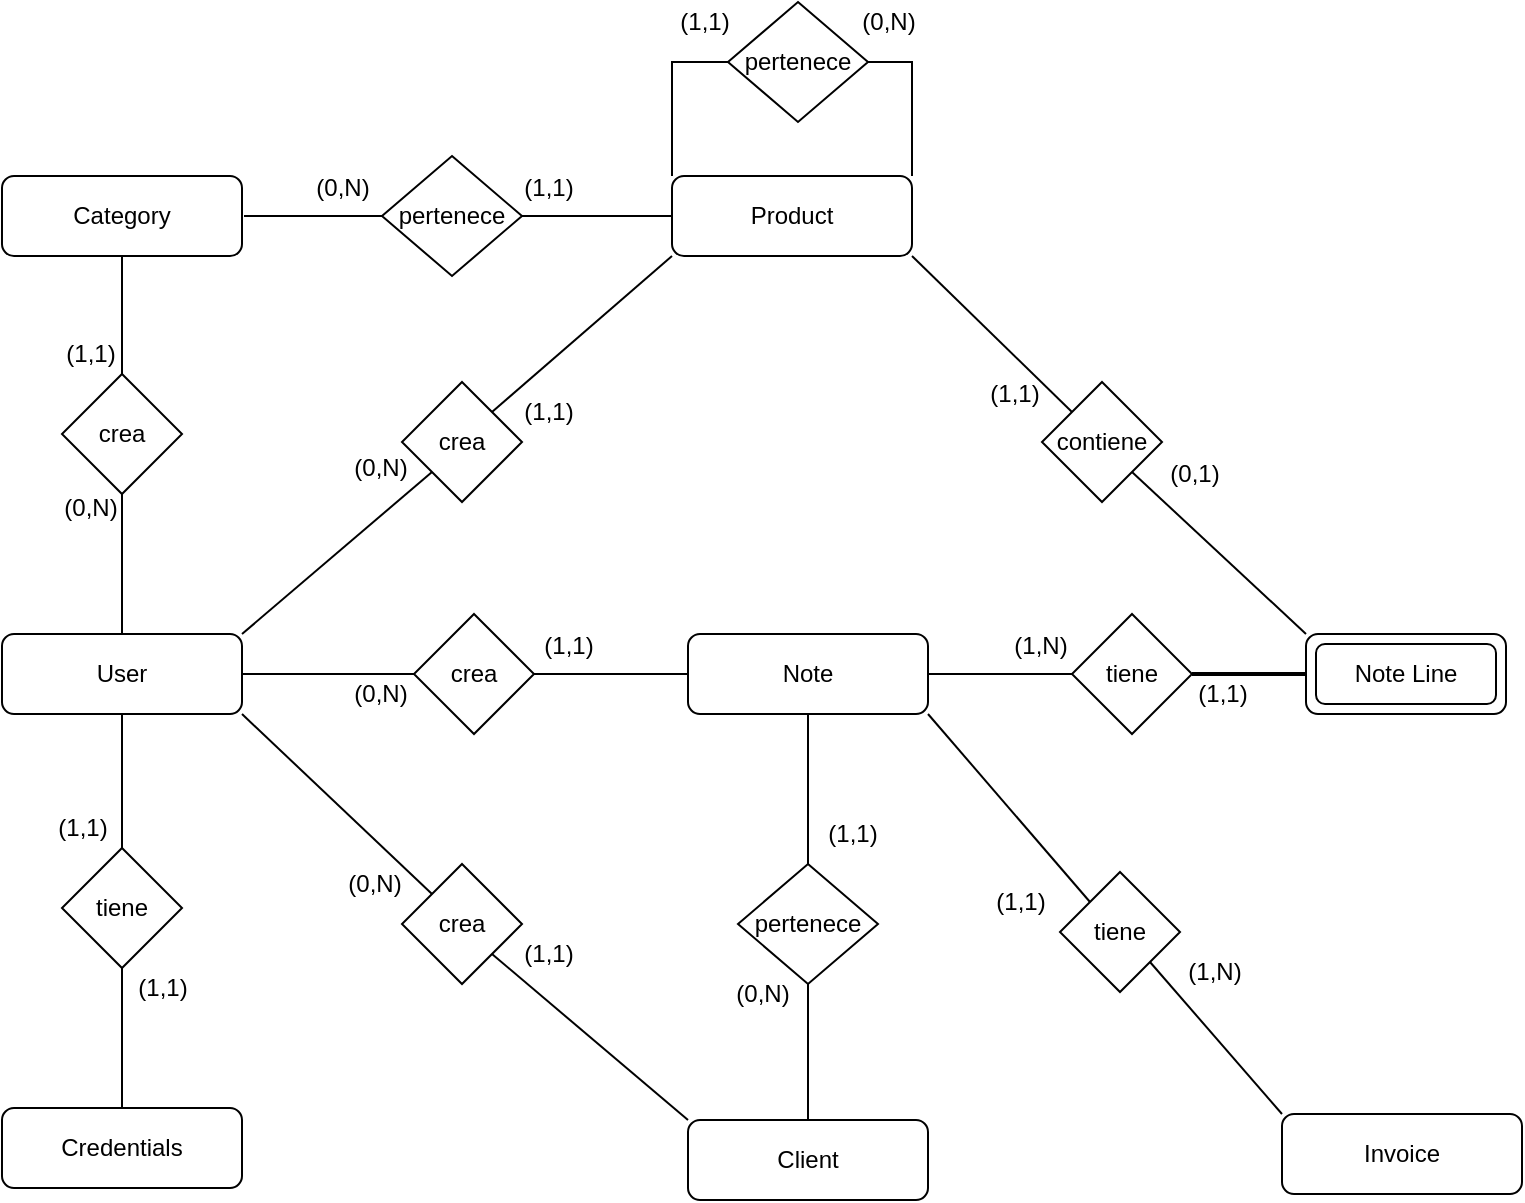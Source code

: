 <mxfile version="12.4.2" type="device" pages="1"><diagram id="lvS17z68HjxDDHRLPLRb" name="Página-1"><mxGraphModel dx="946" dy="1552" grid="0" gridSize="10" guides="1" tooltips="1" connect="1" arrows="1" fold="1" page="1" pageScale="1" pageWidth="1169" pageHeight="827" math="0" shadow="0"><root><mxCell id="0"/><mxCell id="1" parent="0"/><mxCell id="URygbGzrcfz81gTZQ9Rd-13" style="edgeStyle=none;rounded=0;orthogonalLoop=1;jettySize=auto;html=1;exitX=0.5;exitY=0;exitDx=0;exitDy=0;entryX=0.5;entryY=1;entryDx=0;entryDy=0;endArrow=none;endFill=0;" parent="1" source="URygbGzrcfz81gTZQ9Rd-1" target="URygbGzrcfz81gTZQ9Rd-10" edge="1"><mxGeometry relative="1" as="geometry"/></mxCell><mxCell id="URygbGzrcfz81gTZQ9Rd-1" value="Credentials" style="rounded=1;whiteSpace=wrap;html=1;" parent="1" vertex="1"><mxGeometry x="120" y="517" width="120" height="40" as="geometry"/></mxCell><mxCell id="URygbGzrcfz81gTZQ9Rd-22" style="edgeStyle=none;rounded=0;orthogonalLoop=1;jettySize=auto;html=1;exitX=1;exitY=0.5;exitDx=0;exitDy=0;entryX=0;entryY=0.5;entryDx=0;entryDy=0;endArrow=none;endFill=0;" parent="1" source="URygbGzrcfz81gTZQ9Rd-2" target="URygbGzrcfz81gTZQ9Rd-21" edge="1"><mxGeometry relative="1" as="geometry"/></mxCell><mxCell id="URygbGzrcfz81gTZQ9Rd-2" value="User" style="rounded=1;whiteSpace=wrap;html=1;" parent="1" vertex="1"><mxGeometry x="120" y="280" width="120" height="40" as="geometry"/></mxCell><mxCell id="URygbGzrcfz81gTZQ9Rd-37" style="edgeStyle=none;rounded=0;orthogonalLoop=1;jettySize=auto;html=1;exitX=1;exitY=0.5;exitDx=0;exitDy=0;entryX=0;entryY=0.5;entryDx=0;entryDy=0;endArrow=none;endFill=0;" parent="1" source="URygbGzrcfz81gTZQ9Rd-3" target="URygbGzrcfz81gTZQ9Rd-36" edge="1"><mxGeometry relative="1" as="geometry"/></mxCell><mxCell id="OZj-sqrpwGuW4iX8PO1a-15" style="edgeStyle=orthogonalEdgeStyle;rounded=0;orthogonalLoop=1;jettySize=auto;html=1;exitX=0;exitY=0;exitDx=0;exitDy=0;entryX=0;entryY=0.5;entryDx=0;entryDy=0;endArrow=none;endFill=0;" parent="1" source="URygbGzrcfz81gTZQ9Rd-3" target="OZj-sqrpwGuW4iX8PO1a-14" edge="1"><mxGeometry relative="1" as="geometry"><Array as="points"><mxPoint x="455" y="-6"/></Array></mxGeometry></mxCell><mxCell id="URygbGzrcfz81gTZQ9Rd-3" value="Product" style="rounded=1;whiteSpace=wrap;html=1;" parent="1" vertex="1"><mxGeometry x="455" y="51" width="120" height="40" as="geometry"/></mxCell><mxCell id="URygbGzrcfz81gTZQ9Rd-31" style="edgeStyle=none;rounded=0;orthogonalLoop=1;jettySize=auto;html=1;exitX=1;exitY=1;exitDx=0;exitDy=0;entryX=0;entryY=0;entryDx=0;entryDy=0;endArrow=none;endFill=0;" parent="1" source="URygbGzrcfz81gTZQ9Rd-4" target="URygbGzrcfz81gTZQ9Rd-30" edge="1"><mxGeometry relative="1" as="geometry"/></mxCell><mxCell id="URygbGzrcfz81gTZQ9Rd-4" value="Note" style="rounded=1;whiteSpace=wrap;html=1;" parent="1" vertex="1"><mxGeometry x="463" y="280" width="120" height="40" as="geometry"/></mxCell><mxCell id="URygbGzrcfz81gTZQ9Rd-28" style="edgeStyle=none;rounded=0;orthogonalLoop=1;jettySize=auto;html=1;exitX=0.5;exitY=0;exitDx=0;exitDy=0;entryX=0.5;entryY=1;entryDx=0;entryDy=0;endArrow=none;endFill=0;" parent="1" source="URygbGzrcfz81gTZQ9Rd-5" target="URygbGzrcfz81gTZQ9Rd-27" edge="1"><mxGeometry relative="1" as="geometry"/></mxCell><mxCell id="URygbGzrcfz81gTZQ9Rd-5" value="Client" style="rounded=1;whiteSpace=wrap;html=1;" parent="1" vertex="1"><mxGeometry x="463" y="523" width="120" height="40" as="geometry"/></mxCell><mxCell id="OZj-sqrpwGuW4iX8PO1a-9" style="edgeStyle=orthogonalEdgeStyle;rounded=0;orthogonalLoop=1;jettySize=auto;html=1;exitX=0.5;exitY=1;exitDx=0;exitDy=0;entryX=0.5;entryY=0;entryDx=0;entryDy=0;endArrow=none;endFill=0;" parent="1" source="URygbGzrcfz81gTZQ9Rd-6" target="OZj-sqrpwGuW4iX8PO1a-8" edge="1"><mxGeometry relative="1" as="geometry"/></mxCell><mxCell id="URygbGzrcfz81gTZQ9Rd-6" value="Category" style="rounded=1;whiteSpace=wrap;html=1;" parent="1" vertex="1"><mxGeometry x="120" y="51" width="120" height="40" as="geometry"/></mxCell><mxCell id="URygbGzrcfz81gTZQ9Rd-7" value="Invoice" style="rounded=1;whiteSpace=wrap;html=1;" parent="1" vertex="1"><mxGeometry x="760" y="520" width="120" height="40" as="geometry"/></mxCell><mxCell id="URygbGzrcfz81gTZQ9Rd-14" style="edgeStyle=none;rounded=0;orthogonalLoop=1;jettySize=auto;html=1;exitX=0.5;exitY=0;exitDx=0;exitDy=0;entryX=0.5;entryY=1;entryDx=0;entryDy=0;endArrow=none;endFill=0;" parent="1" source="URygbGzrcfz81gTZQ9Rd-10" target="URygbGzrcfz81gTZQ9Rd-2" edge="1"><mxGeometry relative="1" as="geometry"/></mxCell><mxCell id="URygbGzrcfz81gTZQ9Rd-10" value="tiene" style="shape=rhombus;perimeter=rhombusPerimeter;whiteSpace=wrap;html=1;align=center;" parent="1" vertex="1"><mxGeometry x="150" y="387" width="60" height="60" as="geometry"/></mxCell><mxCell id="URygbGzrcfz81gTZQ9Rd-15" style="edgeStyle=none;rounded=0;orthogonalLoop=1;jettySize=auto;html=1;exitX=1;exitY=1;exitDx=0;exitDy=0;entryX=0;entryY=0;entryDx=0;entryDy=0;endArrow=none;endFill=0;" parent="1" source="URygbGzrcfz81gTZQ9Rd-2" target="URygbGzrcfz81gTZQ9Rd-17" edge="1"><mxGeometry relative="1" as="geometry"><mxPoint x="180" y="320" as="sourcePoint"/></mxGeometry></mxCell><mxCell id="URygbGzrcfz81gTZQ9Rd-16" style="edgeStyle=none;rounded=0;orthogonalLoop=1;jettySize=auto;html=1;exitX=1;exitY=1;exitDx=0;exitDy=0;entryX=0;entryY=0;entryDx=0;entryDy=0;endArrow=none;endFill=0;" parent="1" source="URygbGzrcfz81gTZQ9Rd-17" target="URygbGzrcfz81gTZQ9Rd-5" edge="1"><mxGeometry relative="1" as="geometry"><mxPoint x="180" y="520" as="targetPoint"/></mxGeometry></mxCell><mxCell id="URygbGzrcfz81gTZQ9Rd-17" value="crea" style="shape=rhombus;perimeter=rhombusPerimeter;whiteSpace=wrap;html=1;align=center;" parent="1" vertex="1"><mxGeometry x="320" y="395" width="60" height="60" as="geometry"/></mxCell><mxCell id="URygbGzrcfz81gTZQ9Rd-19" style="edgeStyle=none;rounded=0;orthogonalLoop=1;jettySize=auto;html=1;exitX=0;exitY=1;exitDx=0;exitDy=0;entryX=1;entryY=0;entryDx=0;entryDy=0;endArrow=none;endFill=0;" parent="1" source="URygbGzrcfz81gTZQ9Rd-18" target="URygbGzrcfz81gTZQ9Rd-2" edge="1"><mxGeometry relative="1" as="geometry"/></mxCell><mxCell id="URygbGzrcfz81gTZQ9Rd-20" style="edgeStyle=none;rounded=0;orthogonalLoop=1;jettySize=auto;html=1;exitX=1;exitY=0;exitDx=0;exitDy=0;entryX=0;entryY=1;entryDx=0;entryDy=0;endArrow=none;endFill=0;" parent="1" source="URygbGzrcfz81gTZQ9Rd-18" target="URygbGzrcfz81gTZQ9Rd-3" edge="1"><mxGeometry relative="1" as="geometry"/></mxCell><mxCell id="URygbGzrcfz81gTZQ9Rd-18" value="crea" style="shape=rhombus;perimeter=rhombusPerimeter;whiteSpace=wrap;html=1;align=center;" parent="1" vertex="1"><mxGeometry x="320" y="154" width="60" height="60" as="geometry"/></mxCell><mxCell id="URygbGzrcfz81gTZQ9Rd-23" style="edgeStyle=none;rounded=0;orthogonalLoop=1;jettySize=auto;html=1;exitX=1;exitY=0.5;exitDx=0;exitDy=0;entryX=0;entryY=0.5;entryDx=0;entryDy=0;endArrow=none;endFill=0;" parent="1" source="URygbGzrcfz81gTZQ9Rd-21" target="URygbGzrcfz81gTZQ9Rd-4" edge="1"><mxGeometry relative="1" as="geometry"/></mxCell><mxCell id="URygbGzrcfz81gTZQ9Rd-21" value="crea" style="shape=rhombus;perimeter=rhombusPerimeter;whiteSpace=wrap;html=1;align=center;" parent="1" vertex="1"><mxGeometry x="326" y="270" width="60" height="60" as="geometry"/></mxCell><mxCell id="URygbGzrcfz81gTZQ9Rd-25" style="edgeStyle=none;rounded=0;orthogonalLoop=1;jettySize=auto;html=1;exitX=1;exitY=0.5;exitDx=0;exitDy=0;endArrow=none;endFill=0;entryX=0;entryY=0.5;entryDx=0;entryDy=0;strokeWidth=2;" parent="1" source="URygbGzrcfz81gTZQ9Rd-24" edge="1"><mxGeometry relative="1" as="geometry"><mxPoint x="772" y="300" as="targetPoint"/></mxGeometry></mxCell><mxCell id="URygbGzrcfz81gTZQ9Rd-26" style="edgeStyle=none;rounded=0;orthogonalLoop=1;jettySize=auto;html=1;exitX=0;exitY=0.5;exitDx=0;exitDy=0;endArrow=none;endFill=0;entryX=1;entryY=0.5;entryDx=0;entryDy=0;" parent="1" source="URygbGzrcfz81gTZQ9Rd-24" target="URygbGzrcfz81gTZQ9Rd-4" edge="1"><mxGeometry relative="1" as="geometry"><mxPoint x="583" y="309" as="targetPoint"/></mxGeometry></mxCell><mxCell id="URygbGzrcfz81gTZQ9Rd-24" value="tiene" style="shape=rhombus;perimeter=rhombusPerimeter;whiteSpace=wrap;html=1;align=center;" parent="1" vertex="1"><mxGeometry x="655" y="270" width="60" height="60" as="geometry"/></mxCell><mxCell id="URygbGzrcfz81gTZQ9Rd-29" style="edgeStyle=none;rounded=0;orthogonalLoop=1;jettySize=auto;html=1;exitX=0.5;exitY=0;exitDx=0;exitDy=0;entryX=0.5;entryY=1;entryDx=0;entryDy=0;endArrow=none;endFill=0;" parent="1" source="URygbGzrcfz81gTZQ9Rd-27" target="URygbGzrcfz81gTZQ9Rd-4" edge="1"><mxGeometry relative="1" as="geometry"/></mxCell><mxCell id="URygbGzrcfz81gTZQ9Rd-27" value="pertenece" style="shape=rhombus;perimeter=rhombusPerimeter;whiteSpace=wrap;html=1;align=center;" parent="1" vertex="1"><mxGeometry x="488" y="395" width="70" height="60" as="geometry"/></mxCell><mxCell id="URygbGzrcfz81gTZQ9Rd-32" style="edgeStyle=none;rounded=0;orthogonalLoop=1;jettySize=auto;html=1;exitX=1;exitY=1;exitDx=0;exitDy=0;entryX=0;entryY=0;entryDx=0;entryDy=0;endArrow=none;endFill=0;" parent="1" source="URygbGzrcfz81gTZQ9Rd-30" target="URygbGzrcfz81gTZQ9Rd-7" edge="1"><mxGeometry relative="1" as="geometry"/></mxCell><mxCell id="URygbGzrcfz81gTZQ9Rd-30" value="tiene" style="shape=rhombus;perimeter=rhombusPerimeter;whiteSpace=wrap;html=1;align=center;" parent="1" vertex="1"><mxGeometry x="649" y="399" width="60" height="60" as="geometry"/></mxCell><mxCell id="URygbGzrcfz81gTZQ9Rd-34" style="edgeStyle=none;rounded=0;orthogonalLoop=1;jettySize=auto;html=1;exitX=1;exitY=1;exitDx=0;exitDy=0;entryX=0;entryY=0;entryDx=0;entryDy=0;endArrow=none;endFill=0;" parent="1" source="URygbGzrcfz81gTZQ9Rd-33" target="4lqrX_P45TIulsFoDaGe-1" edge="1"><mxGeometry relative="1" as="geometry"><mxPoint x="772" y="280" as="targetPoint"/></mxGeometry></mxCell><mxCell id="URygbGzrcfz81gTZQ9Rd-35" style="edgeStyle=none;rounded=0;orthogonalLoop=1;jettySize=auto;html=1;exitX=0;exitY=0;exitDx=0;exitDy=0;entryX=1;entryY=1;entryDx=0;entryDy=0;endArrow=none;endFill=0;" parent="1" source="URygbGzrcfz81gTZQ9Rd-33" target="URygbGzrcfz81gTZQ9Rd-3" edge="1"><mxGeometry relative="1" as="geometry"/></mxCell><mxCell id="URygbGzrcfz81gTZQ9Rd-33" value="contiene" style="shape=rhombus;perimeter=rhombusPerimeter;whiteSpace=wrap;html=1;align=center;" parent="1" vertex="1"><mxGeometry x="640" y="154" width="60" height="60" as="geometry"/></mxCell><mxCell id="URygbGzrcfz81gTZQ9Rd-38" style="edgeStyle=none;rounded=0;orthogonalLoop=1;jettySize=auto;html=1;exitX=1;exitY=0.5;exitDx=0;exitDy=0;endArrow=none;endFill=0;" parent="1" source="URygbGzrcfz81gTZQ9Rd-36" edge="1"><mxGeometry relative="1" as="geometry"><mxPoint x="241" y="71" as="targetPoint"/></mxGeometry></mxCell><mxCell id="URygbGzrcfz81gTZQ9Rd-36" value="pertenece" style="shape=rhombus;perimeter=rhombusPerimeter;whiteSpace=wrap;html=1;align=center;" parent="1" vertex="1"><mxGeometry x="310" y="41" width="70" height="60" as="geometry"/></mxCell><mxCell id="URygbGzrcfz81gTZQ9Rd-42" value="(1,1)" style="text;html=1;align=center;verticalAlign=middle;resizable=0;points=[];;autosize=1;" parent="1" vertex="1"><mxGeometry x="140" y="367" width="40" height="20" as="geometry"/></mxCell><mxCell id="URygbGzrcfz81gTZQ9Rd-43" value="(1,1)" style="text;html=1;align=center;verticalAlign=middle;resizable=0;points=[];;autosize=1;" parent="1" vertex="1"><mxGeometry x="180" y="447" width="40" height="20" as="geometry"/></mxCell><mxCell id="URygbGzrcfz81gTZQ9Rd-44" value="(0,N)" style="text;html=1;align=center;verticalAlign=middle;resizable=0;points=[];;autosize=1;" parent="1" vertex="1"><mxGeometry x="289" y="300" width="40" height="20" as="geometry"/></mxCell><mxCell id="URygbGzrcfz81gTZQ9Rd-45" value="(1,1)" style="text;html=1;align=center;verticalAlign=middle;resizable=0;points=[];;autosize=1;" parent="1" vertex="1"><mxGeometry x="383" y="276" width="40" height="20" as="geometry"/></mxCell><mxCell id="URygbGzrcfz81gTZQ9Rd-46" value="(0,N)" style="text;html=1;align=center;verticalAlign=middle;resizable=0;points=[];;autosize=1;" parent="1" vertex="1"><mxGeometry x="289" y="187" width="40" height="20" as="geometry"/></mxCell><mxCell id="URygbGzrcfz81gTZQ9Rd-47" value="(1,1)" style="text;html=1;align=center;verticalAlign=middle;resizable=0;points=[];;autosize=1;" parent="1" vertex="1"><mxGeometry x="373" y="159" width="40" height="20" as="geometry"/></mxCell><mxCell id="URygbGzrcfz81gTZQ9Rd-48" value="(0,N)" style="text;html=1;align=center;verticalAlign=middle;resizable=0;points=[];;autosize=1;" parent="1" vertex="1"><mxGeometry x="480" y="450" width="40" height="20" as="geometry"/></mxCell><mxCell id="URygbGzrcfz81gTZQ9Rd-49" value="(1,1)" style="text;html=1;align=center;verticalAlign=middle;resizable=0;points=[];;autosize=1;" parent="1" vertex="1"><mxGeometry x="525" y="370" width="40" height="20" as="geometry"/></mxCell><mxCell id="URygbGzrcfz81gTZQ9Rd-50" value="(1,1)" style="text;html=1;align=center;verticalAlign=middle;resizable=0;points=[];;autosize=1;" parent="1" vertex="1"><mxGeometry x="373" y="430" width="40" height="20" as="geometry"/></mxCell><mxCell id="URygbGzrcfz81gTZQ9Rd-51" value="(0,N)" style="text;html=1;align=center;verticalAlign=middle;resizable=0;points=[];;autosize=1;" parent="1" vertex="1"><mxGeometry x="286" y="395" width="40" height="20" as="geometry"/></mxCell><mxCell id="URygbGzrcfz81gTZQ9Rd-54" value="(1,N)" style="text;html=1;align=center;verticalAlign=middle;resizable=0;points=[];;autosize=1;" parent="1" vertex="1"><mxGeometry x="619" y="276" width="40" height="20" as="geometry"/></mxCell><mxCell id="URygbGzrcfz81gTZQ9Rd-55" value="(1,1)" style="text;html=1;align=center;verticalAlign=middle;resizable=0;points=[];;autosize=1;" parent="1" vertex="1"><mxGeometry x="710" y="300" width="40" height="20" as="geometry"/></mxCell><mxCell id="URygbGzrcfz81gTZQ9Rd-56" value="(1,1)" style="text;html=1;align=center;verticalAlign=middle;resizable=0;points=[];;autosize=1;" parent="1" vertex="1"><mxGeometry x="609" y="404" width="40" height="20" as="geometry"/></mxCell><mxCell id="URygbGzrcfz81gTZQ9Rd-57" value="(1,N)" style="text;html=1;align=center;verticalAlign=middle;resizable=0;points=[];;autosize=1;" parent="1" vertex="1"><mxGeometry x="706" y="439" width="40" height="20" as="geometry"/></mxCell><mxCell id="URygbGzrcfz81gTZQ9Rd-60" value="(0,1)" style="text;html=1;align=center;verticalAlign=middle;resizable=0;points=[];;autosize=1;" parent="1" vertex="1"><mxGeometry x="696" y="190" width="40" height="20" as="geometry"/></mxCell><mxCell id="URygbGzrcfz81gTZQ9Rd-61" value="(1,1)" style="text;html=1;align=center;verticalAlign=middle;resizable=0;points=[];;autosize=1;" parent="1" vertex="1"><mxGeometry x="606" y="150" width="40" height="20" as="geometry"/></mxCell><mxCell id="URygbGzrcfz81gTZQ9Rd-62" value="(0,N)" style="text;html=1;align=center;verticalAlign=middle;resizable=0;points=[];;autosize=1;" parent="1" vertex="1"><mxGeometry x="270" y="47" width="40" height="20" as="geometry"/></mxCell><mxCell id="URygbGzrcfz81gTZQ9Rd-63" value="(1,1)" style="text;html=1;align=center;verticalAlign=middle;resizable=0;points=[];;autosize=1;" parent="1" vertex="1"><mxGeometry x="373" y="47" width="40" height="20" as="geometry"/></mxCell><mxCell id="OZj-sqrpwGuW4iX8PO1a-11" style="edgeStyle=orthogonalEdgeStyle;rounded=0;orthogonalLoop=1;jettySize=auto;html=1;exitX=0.5;exitY=1;exitDx=0;exitDy=0;entryX=0.5;entryY=0;entryDx=0;entryDy=0;endArrow=none;endFill=0;" parent="1" source="OZj-sqrpwGuW4iX8PO1a-8" target="URygbGzrcfz81gTZQ9Rd-2" edge="1"><mxGeometry relative="1" as="geometry"/></mxCell><mxCell id="OZj-sqrpwGuW4iX8PO1a-8" value="crea" style="shape=rhombus;perimeter=rhombusPerimeter;whiteSpace=wrap;html=1;align=center;" parent="1" vertex="1"><mxGeometry x="150" y="150" width="60" height="60" as="geometry"/></mxCell><mxCell id="OZj-sqrpwGuW4iX8PO1a-12" value="(0,N)" style="text;html=1;align=center;verticalAlign=middle;resizable=0;points=[];;autosize=1;" parent="1" vertex="1"><mxGeometry x="144" y="207" width="40" height="20" as="geometry"/></mxCell><mxCell id="OZj-sqrpwGuW4iX8PO1a-13" value="(1,1)" style="text;html=1;align=center;verticalAlign=middle;resizable=0;points=[];;autosize=1;" parent="1" vertex="1"><mxGeometry x="144" y="130" width="40" height="20" as="geometry"/></mxCell><mxCell id="OZj-sqrpwGuW4iX8PO1a-16" style="edgeStyle=orthogonalEdgeStyle;rounded=0;orthogonalLoop=1;jettySize=auto;html=1;exitX=1;exitY=0.5;exitDx=0;exitDy=0;entryX=1;entryY=0;entryDx=0;entryDy=0;endArrow=none;endFill=0;" parent="1" source="OZj-sqrpwGuW4iX8PO1a-14" target="URygbGzrcfz81gTZQ9Rd-3" edge="1"><mxGeometry relative="1" as="geometry"><Array as="points"><mxPoint x="575" y="-6"/></Array></mxGeometry></mxCell><mxCell id="OZj-sqrpwGuW4iX8PO1a-14" value="pertenece" style="shape=rhombus;perimeter=rhombusPerimeter;whiteSpace=wrap;html=1;align=center;" parent="1" vertex="1"><mxGeometry x="483" y="-36" width="70" height="60" as="geometry"/></mxCell><mxCell id="OZj-sqrpwGuW4iX8PO1a-17" value="(1,1)" style="text;html=1;align=center;verticalAlign=middle;resizable=0;points=[];;autosize=1;" parent="1" vertex="1"><mxGeometry x="451" y="-36" width="40" height="20" as="geometry"/></mxCell><mxCell id="OZj-sqrpwGuW4iX8PO1a-18" value="(0,N)" style="text;html=1;align=center;verticalAlign=middle;resizable=0;points=[];;autosize=1;" parent="1" vertex="1"><mxGeometry x="543" y="-36" width="40" height="20" as="geometry"/></mxCell><mxCell id="4lqrX_P45TIulsFoDaGe-1" value="Note Line" style="shape=ext;margin=3;double=1;whiteSpace=wrap;html=1;align=center;gradientColor=#ffffff;rounded=1;" vertex="1" parent="1"><mxGeometry x="772" y="280" width="100" height="40" as="geometry"/></mxCell></root></mxGraphModel></diagram></mxfile>